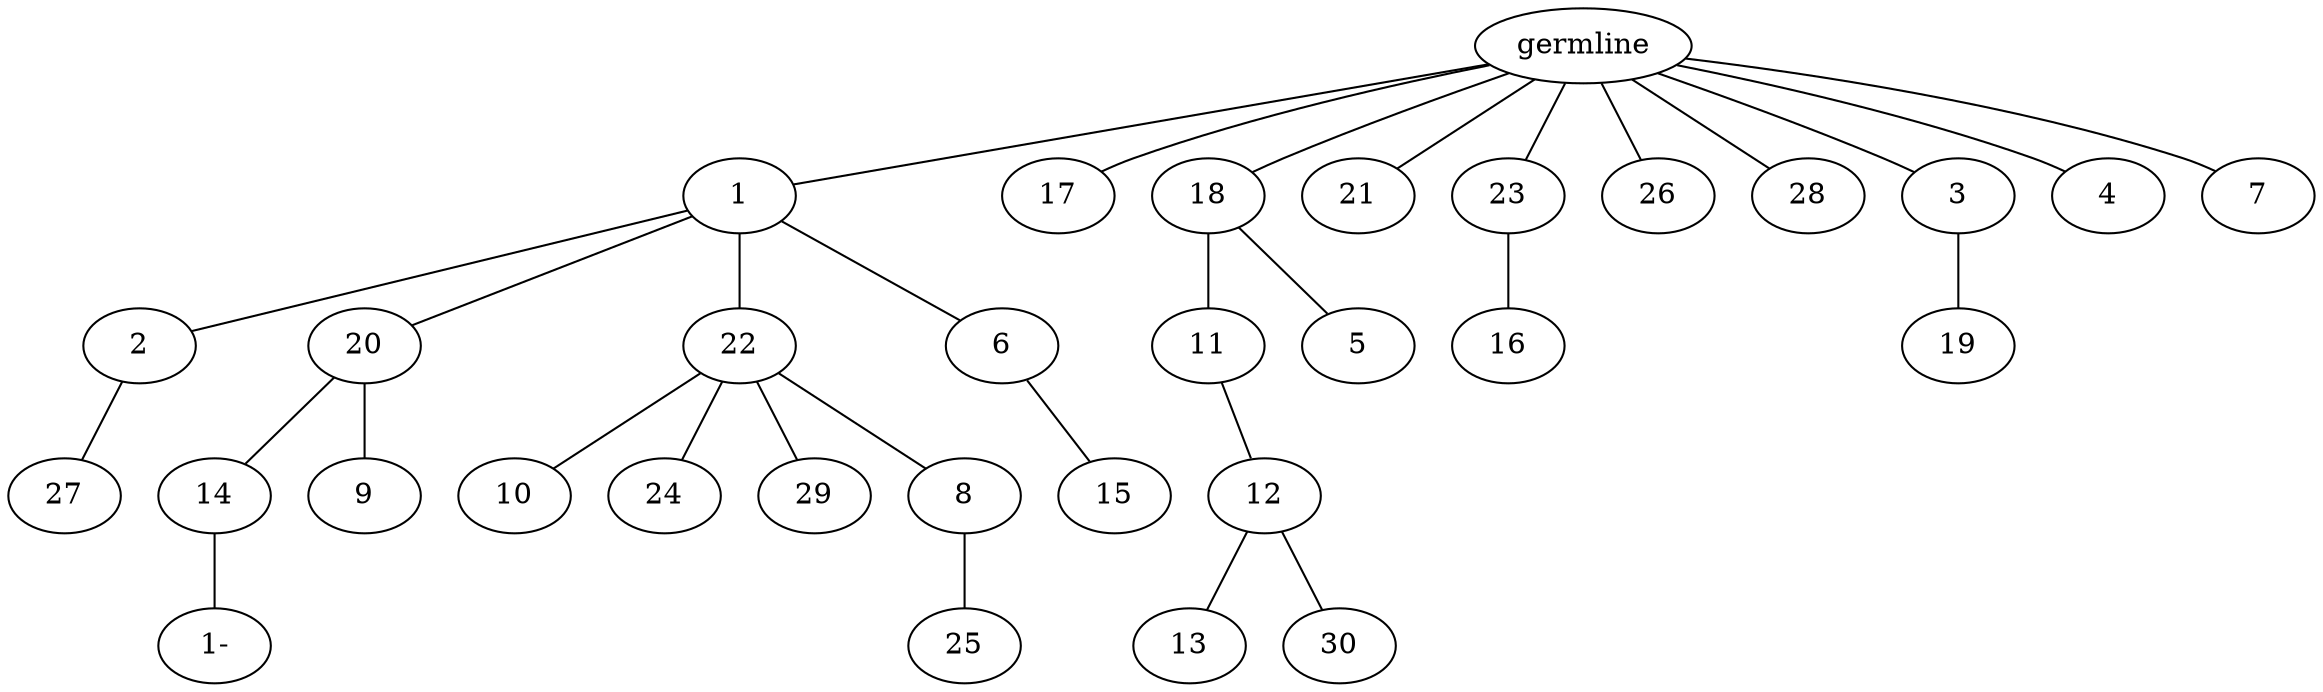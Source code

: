 graph tree {
    "139754506076512" [label="germline"];
    "139754506803952" [label="1"];
    "139754506805936" [label="2"];
    "139754506807328" [label="27"];
    "139754506776336" [label="20"];
    "139754506805984" [label="14"];
    "139754506426256" [label="1-"];
    "139754506806224" [label="9"];
    "139754506774560" [label="22"];
    "139754506809056" [label="10"];
    "139754506808672" [label="24"];
    "139754506809152" [label="29"];
    "139754506808240" [label="8"];
    "139754506439360" [label="25"];
    "139754506773984" [label="6"];
    "139754506439456" [label="15"];
    "139754506804144" [label="17"];
    "139754506801936" [label="18"];
    "139754506437104" [label="11"];
    "139754506439312" [label="12"];
    "139754506439792" [label="13"];
    "139754506438352" [label="30"];
    "139754506439216" [label="5"];
    "139754506802656" [label="21"];
    "139754506808336" [label="23"];
    "139754506439024" [label="16"];
    "139754506807184" [label="26"];
    "139754506440032" [label="28"];
    "139754506436960" [label="3"];
    "139754506437728" [label="19"];
    "139754506440080" [label="4"];
    "139754506440608" [label="7"];
    "139754506076512" -- "139754506803952";
    "139754506076512" -- "139754506804144";
    "139754506076512" -- "139754506801936";
    "139754506076512" -- "139754506802656";
    "139754506076512" -- "139754506808336";
    "139754506076512" -- "139754506807184";
    "139754506076512" -- "139754506440032";
    "139754506076512" -- "139754506436960";
    "139754506076512" -- "139754506440080";
    "139754506076512" -- "139754506440608";
    "139754506803952" -- "139754506805936";
    "139754506803952" -- "139754506776336";
    "139754506803952" -- "139754506774560";
    "139754506803952" -- "139754506773984";
    "139754506805936" -- "139754506807328";
    "139754506776336" -- "139754506805984";
    "139754506776336" -- "139754506806224";
    "139754506805984" -- "139754506426256";
    "139754506774560" -- "139754506809056";
    "139754506774560" -- "139754506808672";
    "139754506774560" -- "139754506809152";
    "139754506774560" -- "139754506808240";
    "139754506808240" -- "139754506439360";
    "139754506773984" -- "139754506439456";
    "139754506801936" -- "139754506437104";
    "139754506801936" -- "139754506439216";
    "139754506437104" -- "139754506439312";
    "139754506439312" -- "139754506439792";
    "139754506439312" -- "139754506438352";
    "139754506808336" -- "139754506439024";
    "139754506436960" -- "139754506437728";
}
